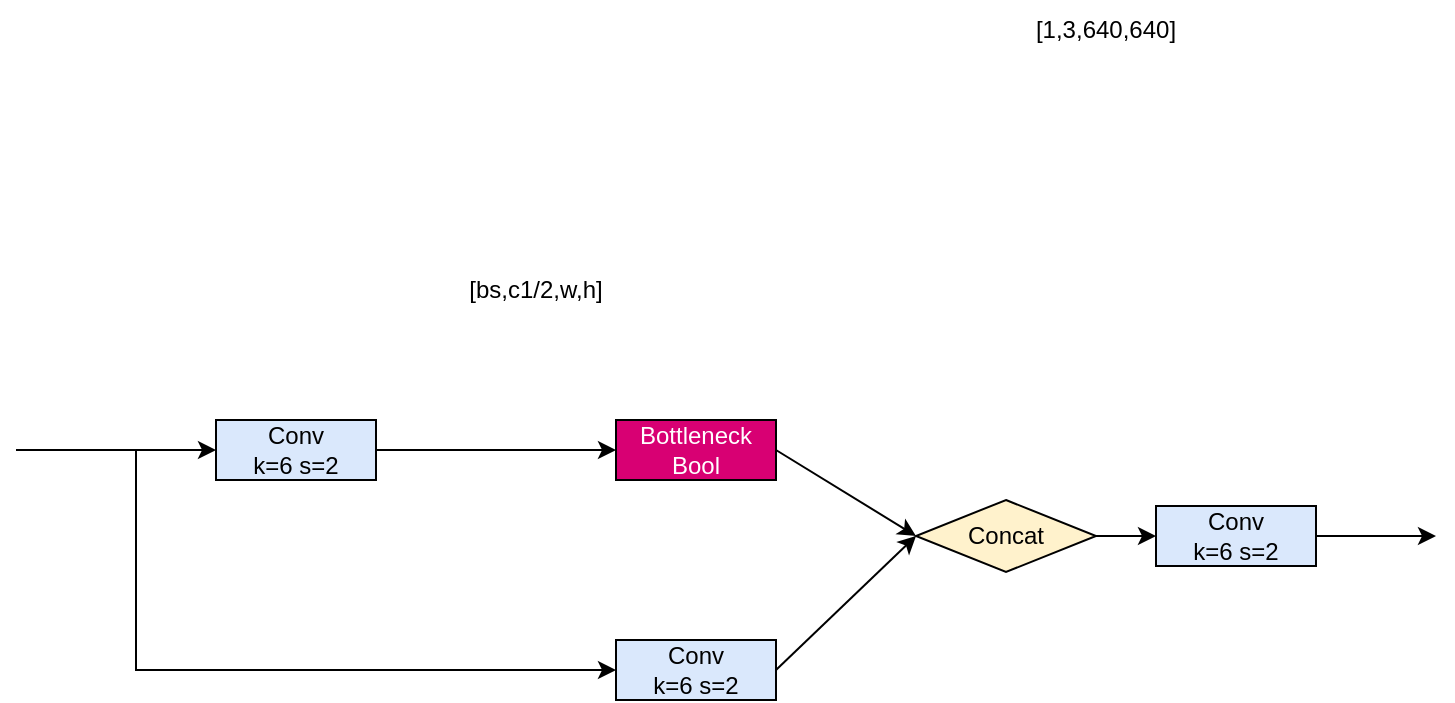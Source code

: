 <mxfile version="21.3.2" type="github">
  <diagram name="第 1 页" id="e0e0eoECZ1-TbGyJ8K0s">
    <mxGraphModel dx="-68" dy="426" grid="1" gridSize="10" guides="1" tooltips="1" connect="1" arrows="1" fold="1" page="1" pageScale="1" pageWidth="827" pageHeight="1169" math="0" shadow="0">
      <root>
        <mxCell id="0" />
        <mxCell id="1" parent="0" />
        <mxCell id="VEo8d5hnItl4Jb0tfuEO-1" value="[1,3,640,640]" style="rounded=0;whiteSpace=wrap;html=1;fillColor=none;strokeColor=none;" vertex="1" parent="1">
          <mxGeometry x="1365" y="70" width="120" height="30" as="geometry" />
        </mxCell>
        <mxCell id="VEo8d5hnItl4Jb0tfuEO-2" value="Bottleneck&lt;br&gt;Bool" style="rounded=0;whiteSpace=wrap;html=1;fillColor=#d80073;strokeColor=#000000;fontColor=#ffffff;" vertex="1" parent="1">
          <mxGeometry x="1180" y="280" width="80" height="30" as="geometry" />
        </mxCell>
        <mxCell id="VEo8d5hnItl4Jb0tfuEO-3" value="Concat" style="rhombus;whiteSpace=wrap;html=1;fillColor=#fff2cc;strokeColor=#000000;" vertex="1" parent="1">
          <mxGeometry x="1330" y="320" width="90" height="36" as="geometry" />
        </mxCell>
        <mxCell id="VEo8d5hnItl4Jb0tfuEO-4" value="Conv&lt;br&gt;k=6 s=2" style="rounded=0;whiteSpace=wrap;html=1;fillColor=#dae8fc;strokeColor=#000000;" vertex="1" parent="1">
          <mxGeometry x="1180" y="390" width="80" height="30" as="geometry" />
        </mxCell>
        <mxCell id="VEo8d5hnItl4Jb0tfuEO-5" value="Conv&lt;br&gt;k=6 s=2" style="rounded=0;whiteSpace=wrap;html=1;fillColor=#dae8fc;strokeColor=#000000;" vertex="1" parent="1">
          <mxGeometry x="1450" y="323" width="80" height="30" as="geometry" />
        </mxCell>
        <mxCell id="VEo8d5hnItl4Jb0tfuEO-6" value="Conv&lt;br&gt;k=6 s=2" style="rounded=0;whiteSpace=wrap;html=1;fillColor=#dae8fc;strokeColor=#000000;" vertex="1" parent="1">
          <mxGeometry x="980" y="280" width="80" height="30" as="geometry" />
        </mxCell>
        <mxCell id="VEo8d5hnItl4Jb0tfuEO-7" value="[bs,c1/2,w,h]" style="rounded=0;whiteSpace=wrap;html=1;fillColor=none;strokeColor=none;" vertex="1" parent="1">
          <mxGeometry x="1100" y="200" width="80" height="30" as="geometry" />
        </mxCell>
        <mxCell id="VEo8d5hnItl4Jb0tfuEO-8" value="" style="endArrow=classic;html=1;rounded=0;" edge="1" parent="1" target="VEo8d5hnItl4Jb0tfuEO-6">
          <mxGeometry width="50" height="50" relative="1" as="geometry">
            <mxPoint x="880" y="295" as="sourcePoint" />
            <mxPoint x="900" y="260" as="targetPoint" />
          </mxGeometry>
        </mxCell>
        <mxCell id="VEo8d5hnItl4Jb0tfuEO-9" value="" style="endArrow=classic;html=1;rounded=0;" edge="1" parent="1" source="VEo8d5hnItl4Jb0tfuEO-6" target="VEo8d5hnItl4Jb0tfuEO-2">
          <mxGeometry width="50" height="50" relative="1" as="geometry">
            <mxPoint x="890" y="305" as="sourcePoint" />
            <mxPoint x="990" y="305" as="targetPoint" />
          </mxGeometry>
        </mxCell>
        <mxCell id="VEo8d5hnItl4Jb0tfuEO-10" value="" style="endArrow=classic;html=1;rounded=0;entryX=0;entryY=0.5;entryDx=0;entryDy=0;exitX=1;exitY=0.5;exitDx=0;exitDy=0;" edge="1" parent="1" source="VEo8d5hnItl4Jb0tfuEO-2" target="VEo8d5hnItl4Jb0tfuEO-3">
          <mxGeometry width="50" height="50" relative="1" as="geometry">
            <mxPoint x="900" y="315" as="sourcePoint" />
            <mxPoint x="1000" y="315" as="targetPoint" />
          </mxGeometry>
        </mxCell>
        <mxCell id="VEo8d5hnItl4Jb0tfuEO-11" value="" style="endArrow=classic;html=1;rounded=0;exitX=1;exitY=0.5;exitDx=0;exitDy=0;entryX=0;entryY=0.5;entryDx=0;entryDy=0;" edge="1" parent="1" source="VEo8d5hnItl4Jb0tfuEO-4" target="VEo8d5hnItl4Jb0tfuEO-3">
          <mxGeometry width="50" height="50" relative="1" as="geometry">
            <mxPoint x="910" y="325" as="sourcePoint" />
            <mxPoint x="1010" y="325" as="targetPoint" />
          </mxGeometry>
        </mxCell>
        <mxCell id="VEo8d5hnItl4Jb0tfuEO-12" value="" style="endArrow=classic;html=1;rounded=0;" edge="1" parent="1" source="VEo8d5hnItl4Jb0tfuEO-3" target="VEo8d5hnItl4Jb0tfuEO-5">
          <mxGeometry width="50" height="50" relative="1" as="geometry">
            <mxPoint x="920" y="335" as="sourcePoint" />
            <mxPoint x="1020" y="335" as="targetPoint" />
          </mxGeometry>
        </mxCell>
        <mxCell id="VEo8d5hnItl4Jb0tfuEO-13" value="" style="endArrow=classic;html=1;rounded=0;exitX=1;exitY=0.5;exitDx=0;exitDy=0;" edge="1" parent="1" source="VEo8d5hnItl4Jb0tfuEO-5">
          <mxGeometry width="50" height="50" relative="1" as="geometry">
            <mxPoint x="930" y="345" as="sourcePoint" />
            <mxPoint x="1590" y="338" as="targetPoint" />
          </mxGeometry>
        </mxCell>
        <mxCell id="VEo8d5hnItl4Jb0tfuEO-15" value="" style="endArrow=classic;html=1;rounded=0;" edge="1" parent="1" target="VEo8d5hnItl4Jb0tfuEO-4">
          <mxGeometry width="50" height="50" relative="1" as="geometry">
            <mxPoint x="880" y="295" as="sourcePoint" />
            <mxPoint x="1184.88" y="413.54" as="targetPoint" />
            <Array as="points">
              <mxPoint x="940" y="295" />
              <mxPoint x="940" y="405" />
            </Array>
          </mxGeometry>
        </mxCell>
      </root>
    </mxGraphModel>
  </diagram>
</mxfile>
